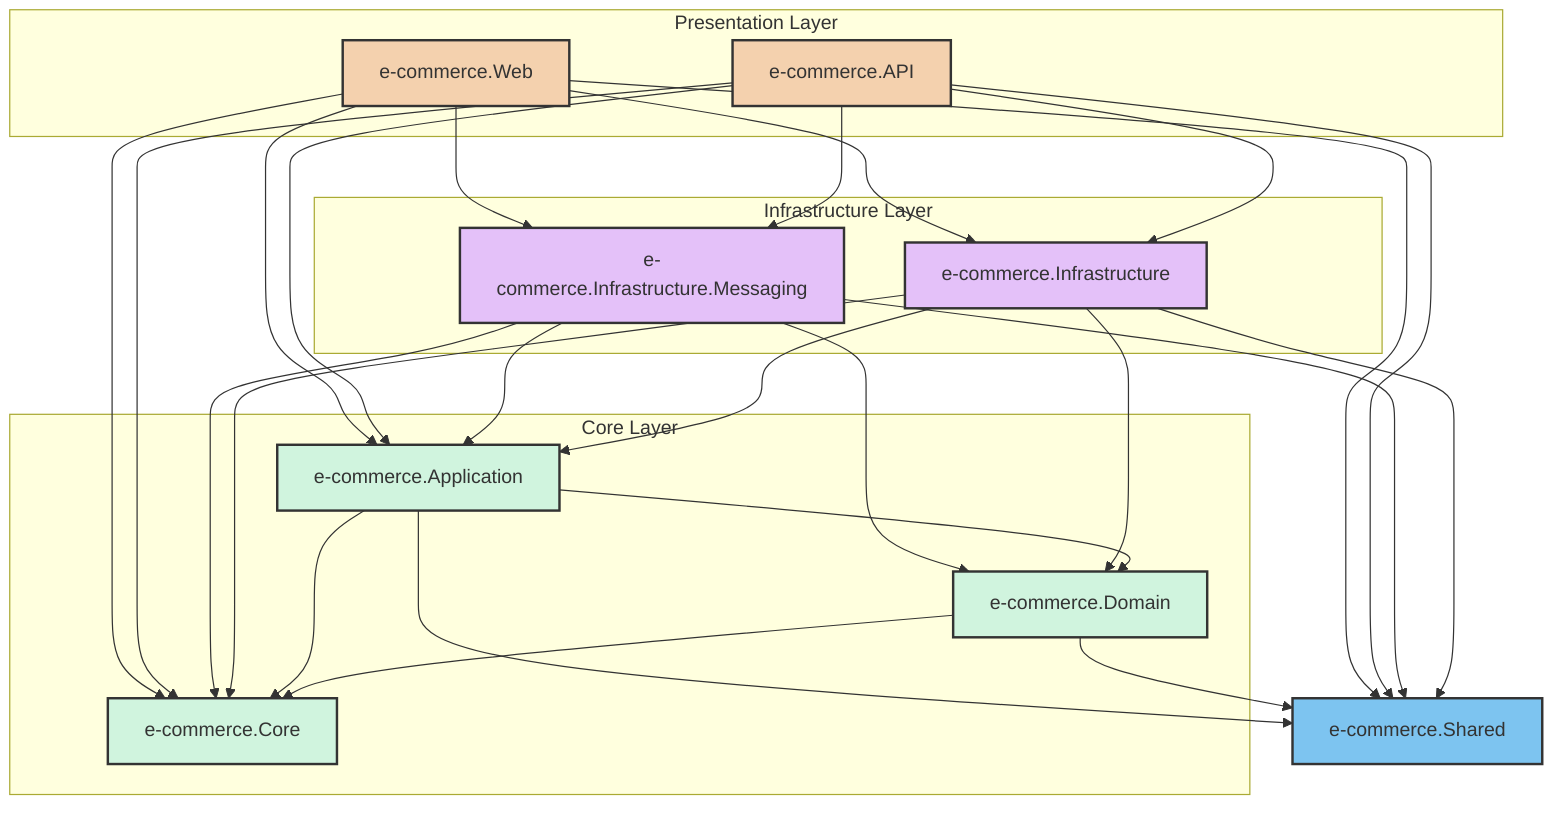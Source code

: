 graph TB
    subgraph Core["Core Layer"]
        Core.Contracts["e-commerce.Core"]
        Core.Domain["e-commerce.Domain"]
        Core.Application["e-commerce.Application"]
    end

    subgraph Infrastructure["Infrastructure Layer"]
        Infra.Main["e-commerce.Infrastructure"]
        Infra.Messaging["e-commerce.Infrastructure.Messaging"]
    end

    subgraph Presentation["Presentation Layer"]
        Present.API["e-commerce.API"]
        Present.Web["e-commerce.Web"]
    end

    Shared["e-commerce.Shared"]

    %% Core Dependencies
    Core.Domain --> Core.Contracts
    Core.Domain --> Shared
    Core.Application --> Core.Contracts
    Core.Application --> Core.Domain
    Core.Application --> Shared

    %% Infrastructure Dependencies
    Infra.Main --> Core.Contracts
    Infra.Main --> Core.Domain
    Infra.Main --> Core.Application
    Infra.Main --> Shared

    Infra.Messaging --> Core.Contracts
    Infra.Messaging --> Core.Domain
    Infra.Messaging --> Core.Application
    Infra.Messaging --> Shared

    %% Presentation Dependencies
    Present.API --> Core.Contracts
    Present.API --> Core.Application
    Present.API --> Infra.Main
    Present.API --> Infra.Messaging
    Present.API --> Shared

    Present.Web --> Core.Contracts
    Present.Web --> Core.Application
    Present.Web --> Infra.Main
    Present.Web --> Infra.Messaging
    Present.Web --> Shared

    %% Styling
    classDef coreStyle fill:#d0f4de,stroke:#333,stroke-width:2px
    classDef infraStyle fill:#e4c1f9,stroke:#333,stroke-width:2px
    classDef presentStyle fill:#f4d1ae,stroke:#333,stroke-width:2px
    classDef sharedStyle fill:#7dc4f0,stroke:#333,stroke-width:2px

    class Core.Contracts,Core.Domain,Core.Application coreStyle
    class Infra.Main,Infra.Messaging infraStyle
    class Present.API,Present.Web presentStyle
    class Shared sharedStyle